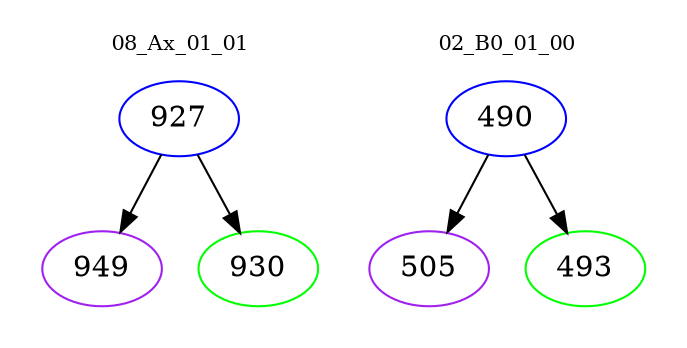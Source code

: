 digraph{
subgraph cluster_0 {
color = white
label = "08_Ax_01_01";
fontsize=10;
T0_927 [label="927", color="blue"]
T0_927 -> T0_949 [color="black"]
T0_949 [label="949", color="purple"]
T0_927 -> T0_930 [color="black"]
T0_930 [label="930", color="green"]
}
subgraph cluster_1 {
color = white
label = "02_B0_01_00";
fontsize=10;
T1_490 [label="490", color="blue"]
T1_490 -> T1_505 [color="black"]
T1_505 [label="505", color="purple"]
T1_490 -> T1_493 [color="black"]
T1_493 [label="493", color="green"]
}
}
